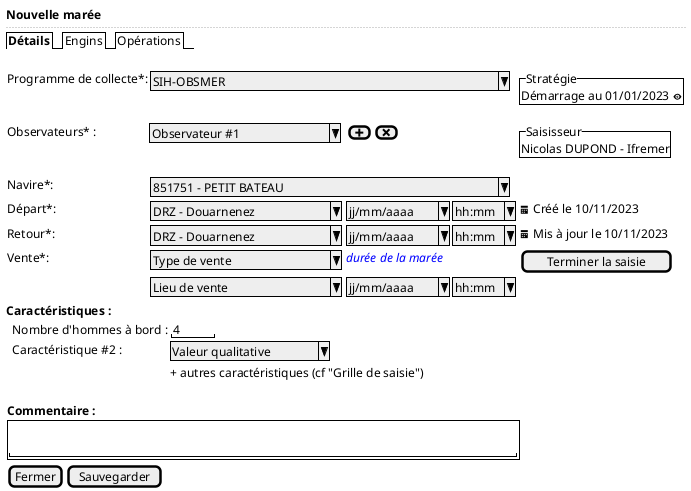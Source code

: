 @startsalt
{
  <b>Nouvelle marée
  ..
  {/ <b>Détails | Engins | Opérations }
  .
  {

      Programme de collecte*:    | { ^SIH-OBSMER                                 ^ } | * | {^"Stratégie"

      Démarrage au 01/01/2023 <&eye> }

      Observateurs* :            | ^ Observateur #1       ^ | { [<&plus>] | [<&x>] } | {^"Saisisseur"
                                                                                               Nicolas DUPOND - Ifremer  }

      Navire*:                   | { ^851751 - PETIT BATEAU                      ^ } | * | .

      Départ*:     | { ^DRZ - Douarnenez      ^ } | { ^ jj/mm/aaaa^  |  ^ hh:mm^ } | <&calendar> Créé le 10/11/2023

      Retour*:     | { ^DRZ - Douarnenez      ^ } | { ^ jj/mm/aaaa^ | ^ hh:mm^ } | <&calendar> Mis à jour le 10/11/2023

      Vente*:     | { ^Type de vente         ^ } | <i><color:blue>durée de la marée | [Terminer la saisie]
      .           | { ^Lieu de vente         ^ } | { ^ jj/mm/aaaa^ |  ^ hh:mm^ }

  }

  <b>Caractéristiques :

  {
      . |Nombre d'hommes à bord : | " 4   "
      . |Caractéristique #2 : | ^Valeur qualitative^
      . |. | + autres caractéristiques (cf "Grille de saisie")
      . |.
  }

  {
     <b>Commentaire :

     {+ .
        "                                                               "
     }
  }

  { [Fermer] | [Sauvegarder] }
}
@endsalt
